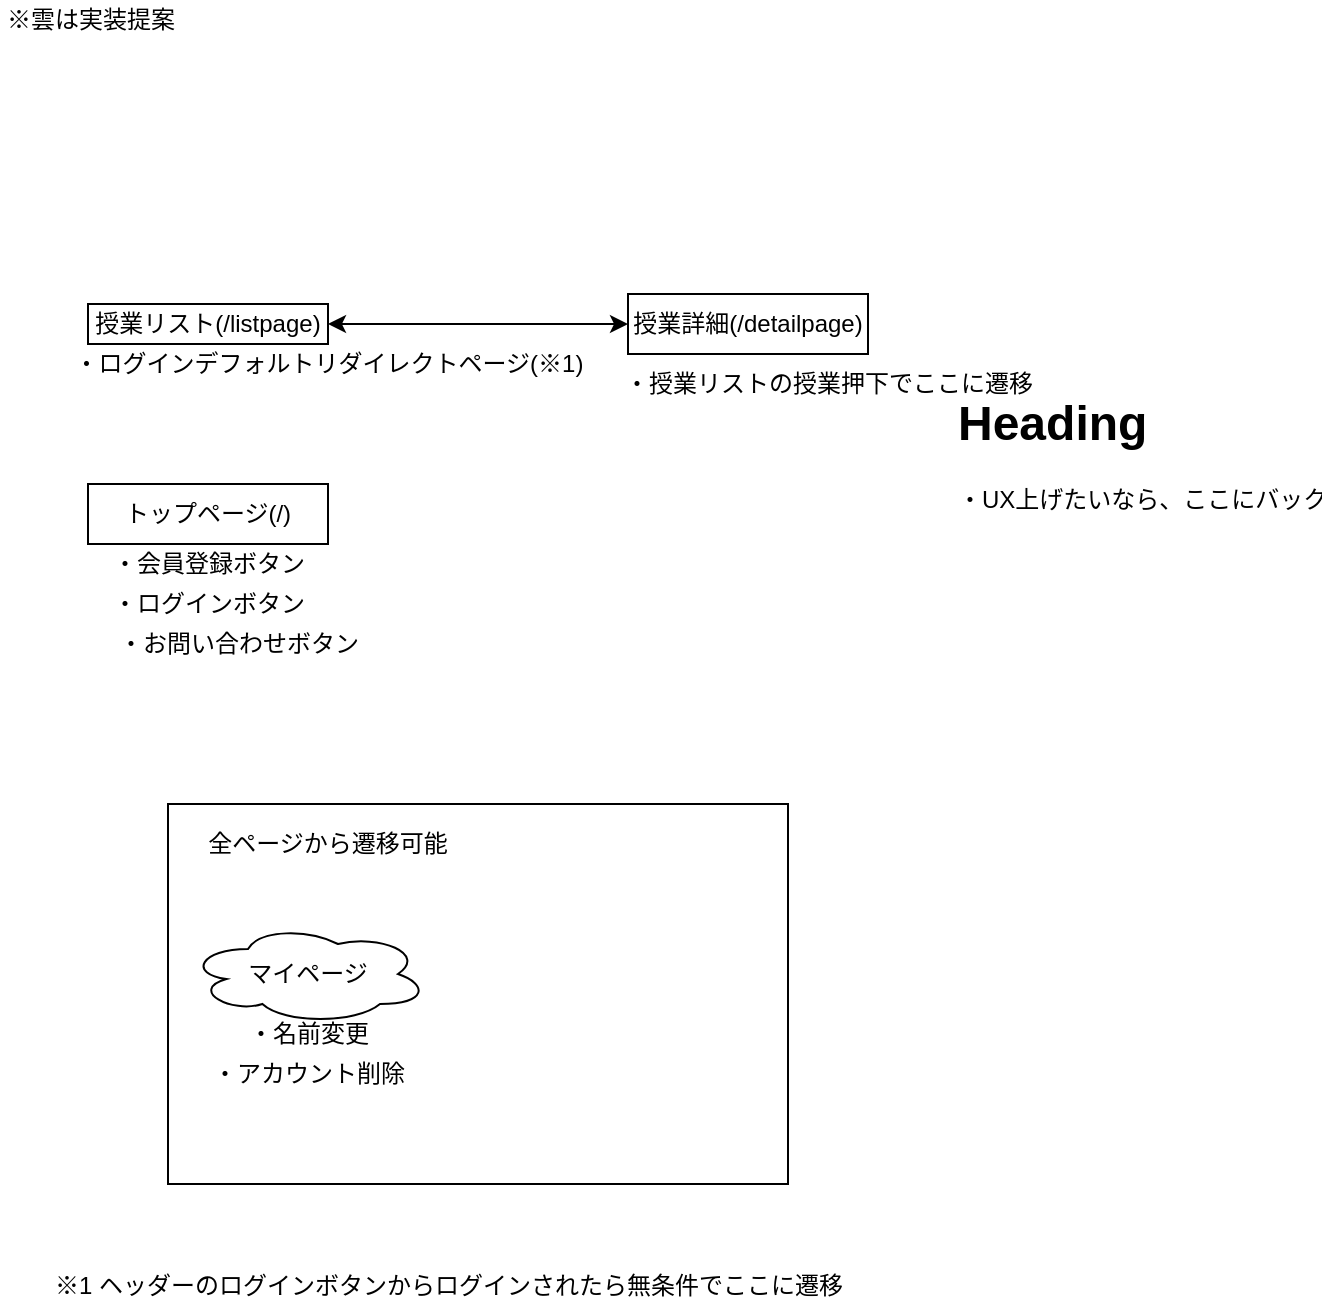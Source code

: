 <mxfile version="12.8.8" type="github">
  <diagram id="_2cxGriYFBya_I2Rx0r6" name="Page-1">
    <mxGraphModel dx="456" dy="646" grid="1" gridSize="10" guides="1" tooltips="1" connect="1" arrows="1" fold="1" page="1" pageScale="1" pageWidth="827" pageHeight="1169" math="0" shadow="0">
      <root>
        <mxCell id="0" />
        <mxCell id="1" parent="0" />
        <mxCell id="MW3Q_T4GFwRoETefi-5V-1" value="トップページ(/)" style="rounded=0;whiteSpace=wrap;html=1;" vertex="1" parent="1">
          <mxGeometry x="60" y="310" width="120" height="30" as="geometry" />
        </mxCell>
        <mxCell id="MW3Q_T4GFwRoETefi-5V-3" value="・会員登録ボタン" style="text;html=1;align=center;verticalAlign=middle;resizable=0;points=[];autosize=1;" vertex="1" parent="1">
          <mxGeometry x="65" y="340" width="110" height="20" as="geometry" />
        </mxCell>
        <mxCell id="MW3Q_T4GFwRoETefi-5V-4" value="・ログインボタン" style="text;html=1;align=center;verticalAlign=middle;resizable=0;points=[];autosize=1;" vertex="1" parent="1">
          <mxGeometry x="65" y="360" width="110" height="20" as="geometry" />
        </mxCell>
        <mxCell id="MW3Q_T4GFwRoETefi-5V-5" value="・お問い合わせボタン" style="text;html=1;align=center;verticalAlign=middle;resizable=0;points=[];autosize=1;" vertex="1" parent="1">
          <mxGeometry x="65" y="380" width="140" height="20" as="geometry" />
        </mxCell>
        <mxCell id="MW3Q_T4GFwRoETefi-5V-8" value="" style="rounded=0;whiteSpace=wrap;html=1;" vertex="1" parent="1">
          <mxGeometry x="100" y="470" width="310" height="190" as="geometry" />
        </mxCell>
        <mxCell id="MW3Q_T4GFwRoETefi-5V-9" value="全ページから遷移可能" style="text;html=1;strokeColor=none;fillColor=none;align=center;verticalAlign=middle;whiteSpace=wrap;rounded=0;" vertex="1" parent="1">
          <mxGeometry x="100" y="480" width="160" height="20" as="geometry" />
        </mxCell>
        <mxCell id="MW3Q_T4GFwRoETefi-5V-10" value="マイページ" style="ellipse;shape=cloud;whiteSpace=wrap;html=1;" vertex="1" parent="1">
          <mxGeometry x="110" y="530" width="120" height="50" as="geometry" />
        </mxCell>
        <mxCell id="MW3Q_T4GFwRoETefi-5V-11" value="※雲は実装提案" style="text;html=1;align=center;verticalAlign=middle;resizable=0;points=[];autosize=1;" vertex="1" parent="1">
          <mxGeometry x="16" y="68" width="90" height="20" as="geometry" />
        </mxCell>
        <mxCell id="MW3Q_T4GFwRoETefi-5V-12" value="・名前変更" style="text;html=1;align=center;verticalAlign=middle;resizable=0;points=[];autosize=1;" vertex="1" parent="1">
          <mxGeometry x="130" y="575" width="80" height="20" as="geometry" />
        </mxCell>
        <mxCell id="MW3Q_T4GFwRoETefi-5V-13" value="・アカウント削除" style="text;html=1;align=center;verticalAlign=middle;resizable=0;points=[];autosize=1;" vertex="1" parent="1">
          <mxGeometry x="115" y="595" width="110" height="20" as="geometry" />
        </mxCell>
        <mxCell id="MW3Q_T4GFwRoETefi-5V-15" value="授業リスト(/listpage)" style="rounded=0;whiteSpace=wrap;html=1;" vertex="1" parent="1">
          <mxGeometry x="60" y="220" width="120" height="20" as="geometry" />
        </mxCell>
        <mxCell id="MW3Q_T4GFwRoETefi-5V-16" value="・ログインデフォルトリダイレクトページ(※1)" style="text;html=1;align=center;verticalAlign=middle;resizable=0;points=[];autosize=1;" vertex="1" parent="1">
          <mxGeometry x="50" y="240" width="260" height="20" as="geometry" />
        </mxCell>
        <mxCell id="MW3Q_T4GFwRoETefi-5V-17" value="※1 ヘッダーのログインボタンからログインされたら無条件でここに遷移" style="text;html=1;align=center;verticalAlign=middle;resizable=0;points=[];autosize=1;" vertex="1" parent="1">
          <mxGeometry x="40" y="701" width="400" height="20" as="geometry" />
        </mxCell>
        <mxCell id="MW3Q_T4GFwRoETefi-5V-18" value="" style="endArrow=classic;startArrow=classic;html=1;exitX=1;exitY=0.5;exitDx=0;exitDy=0;" edge="1" parent="1" source="MW3Q_T4GFwRoETefi-5V-15">
          <mxGeometry width="50" height="50" relative="1" as="geometry">
            <mxPoint x="230" y="240" as="sourcePoint" />
            <mxPoint x="330" y="230" as="targetPoint" />
          </mxGeometry>
        </mxCell>
        <mxCell id="MW3Q_T4GFwRoETefi-5V-19" value="授業詳細(/detailpage)" style="rounded=0;whiteSpace=wrap;html=1;" vertex="1" parent="1">
          <mxGeometry x="330" y="215" width="120" height="30" as="geometry" />
        </mxCell>
        <mxCell id="MW3Q_T4GFwRoETefi-5V-20" value="・授業リストの授業押下でここに遷移" style="text;html=1;align=center;verticalAlign=middle;resizable=0;points=[];autosize=1;" vertex="1" parent="1">
          <mxGeometry x="320" y="250" width="220" height="20" as="geometry" />
        </mxCell>
        <mxCell id="MW3Q_T4GFwRoETefi-5V-24" value="&lt;h1&gt;Heading&lt;/h1&gt;&lt;p&gt;&lt;span style=&quot;text-align: center ; white-space: nowrap&quot;&gt;・UX上げたいなら、ここにバックボタンを用意、授業リストでの絞り込み条件をここまで持ってきて、バックボタンでさっきまで見ていた絞り込み条件を&lt;/span&gt;&lt;br&gt;&lt;/p&gt;" style="text;html=1;strokeColor=none;fillColor=none;spacing=5;spacingTop=-20;whiteSpace=wrap;overflow=hidden;rounded=0;" vertex="1" parent="1">
          <mxGeometry x="490" y="260" width="190" height="120" as="geometry" />
        </mxCell>
      </root>
    </mxGraphModel>
  </diagram>
</mxfile>
